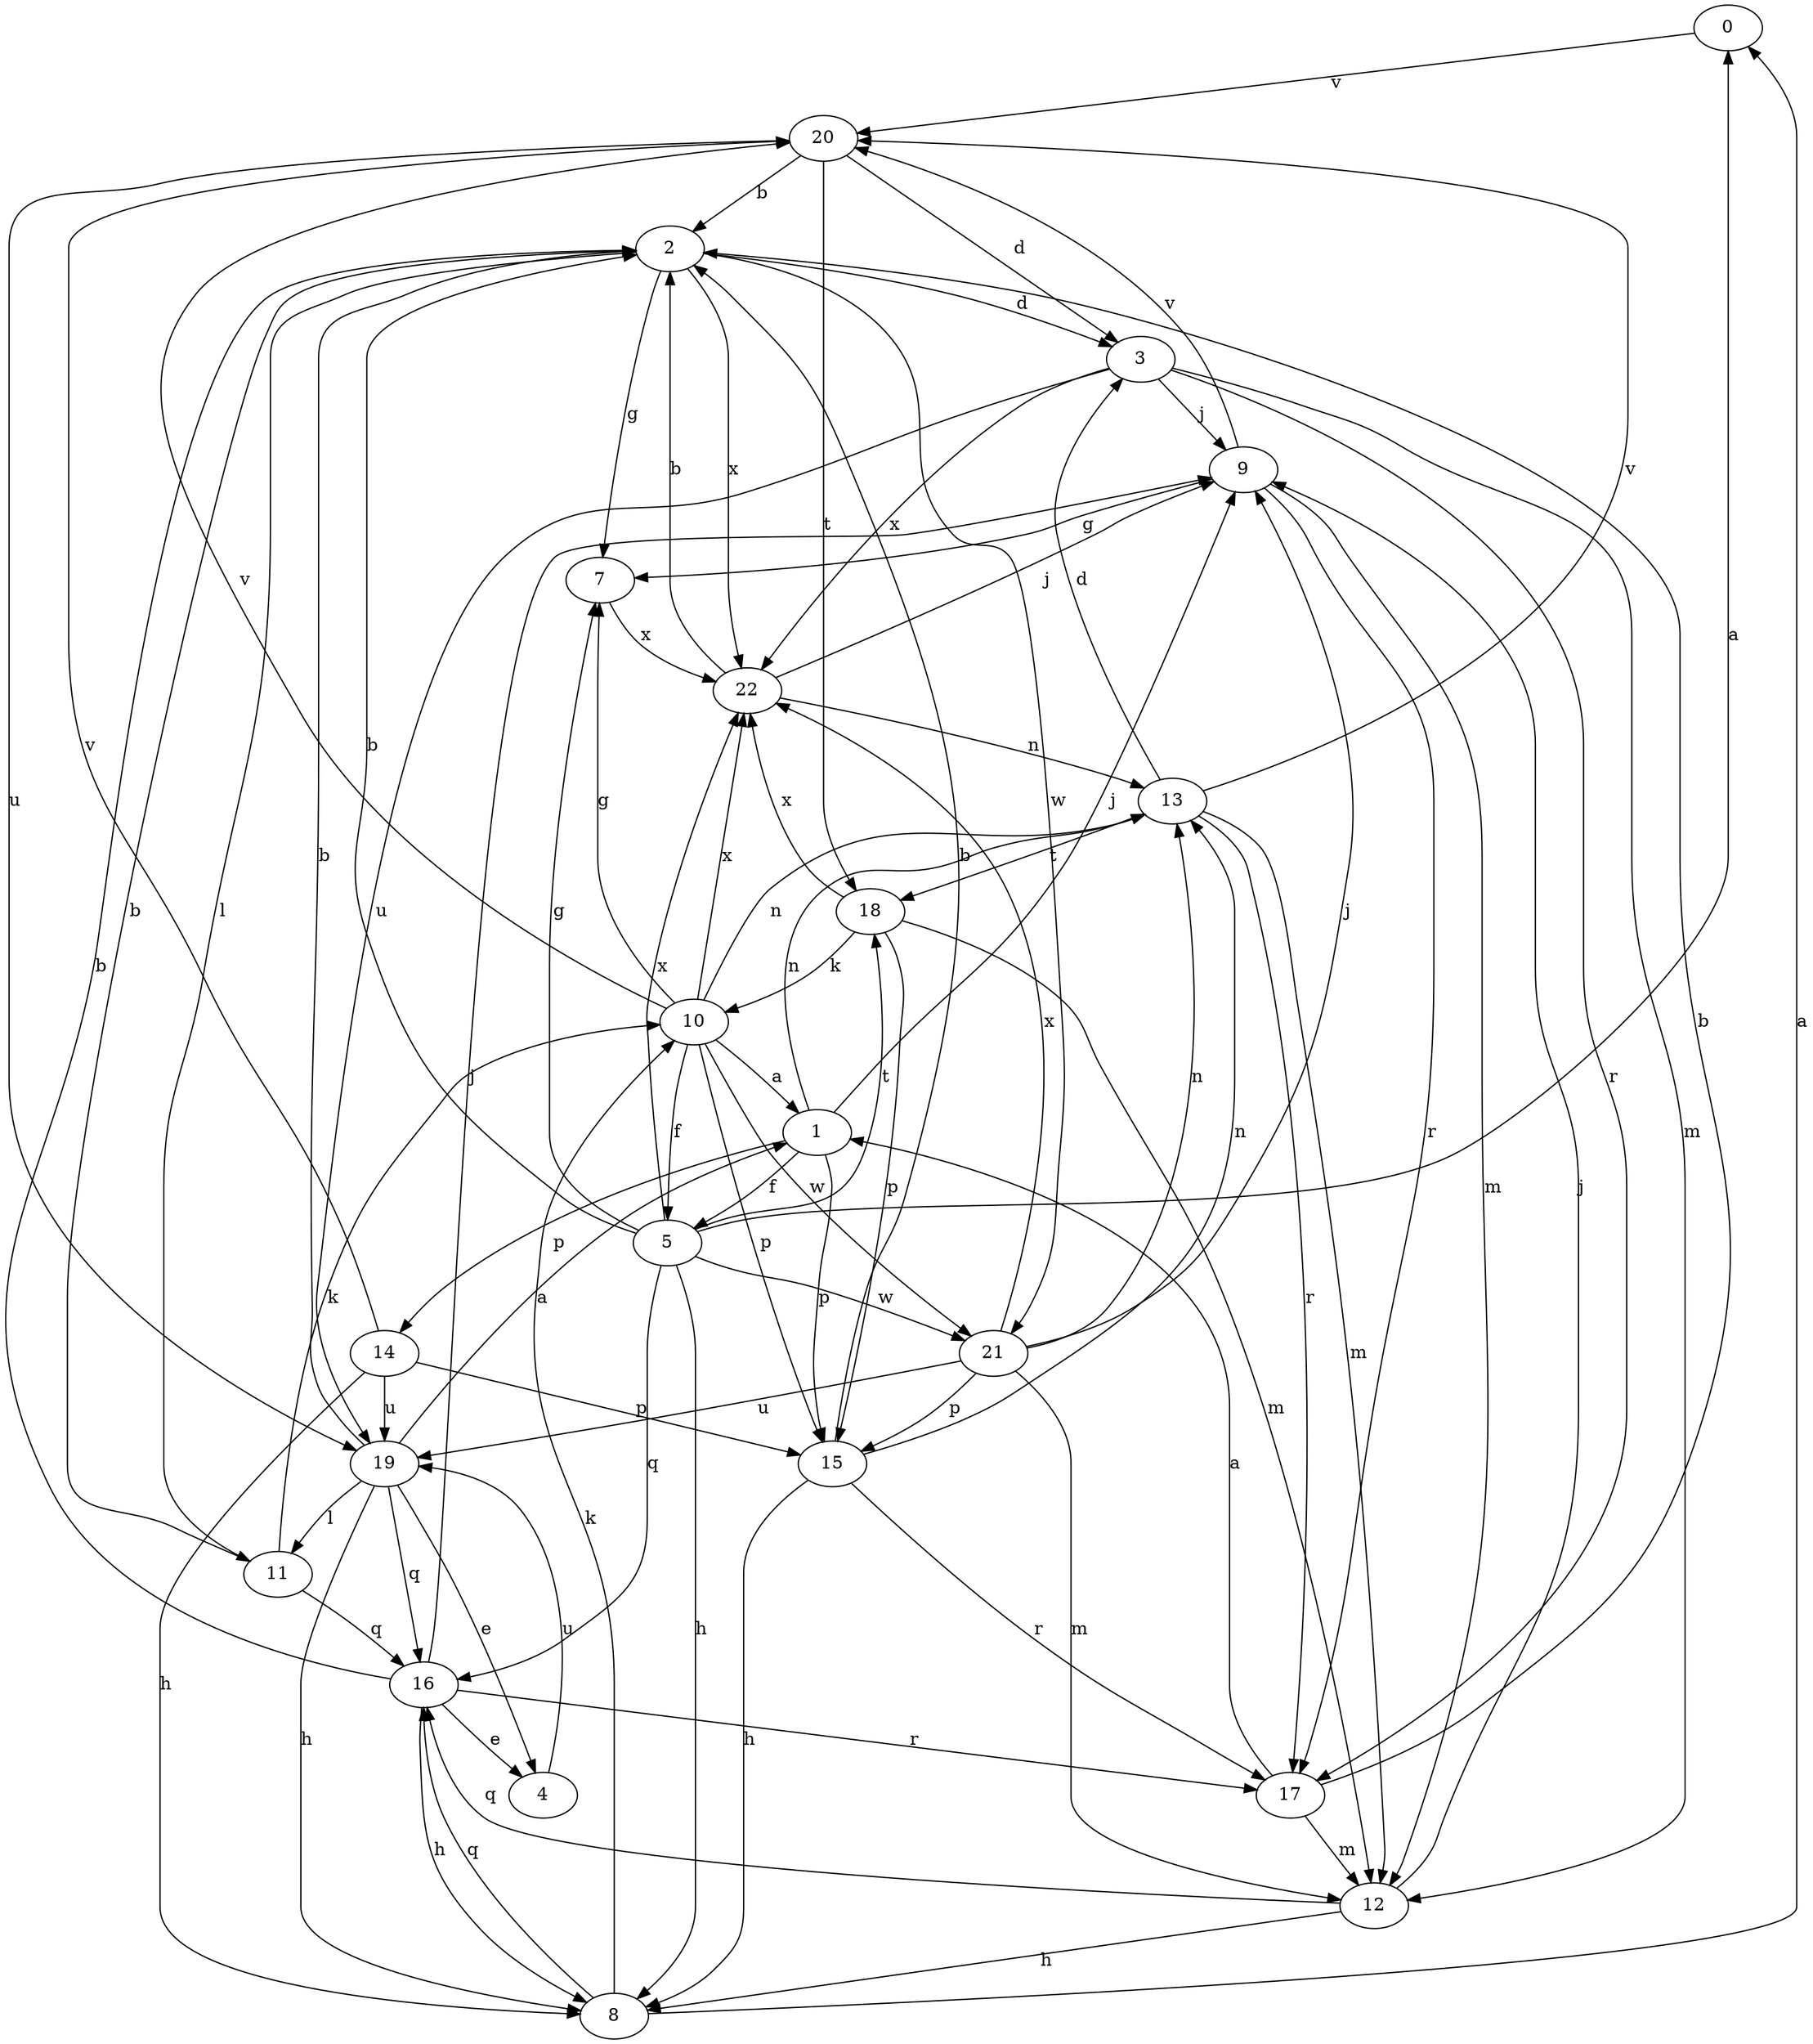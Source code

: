 strict digraph  {
0;
1;
2;
3;
4;
5;
7;
8;
9;
10;
11;
12;
13;
14;
15;
16;
17;
18;
19;
20;
21;
22;
0 -> 20  [label=v];
1 -> 5  [label=f];
1 -> 9  [label=j];
1 -> 13  [label=n];
1 -> 14  [label=p];
1 -> 15  [label=p];
2 -> 3  [label=d];
2 -> 7  [label=g];
2 -> 11  [label=l];
2 -> 21  [label=w];
2 -> 22  [label=x];
3 -> 9  [label=j];
3 -> 12  [label=m];
3 -> 17  [label=r];
3 -> 19  [label=u];
3 -> 22  [label=x];
4 -> 19  [label=u];
5 -> 0  [label=a];
5 -> 2  [label=b];
5 -> 7  [label=g];
5 -> 8  [label=h];
5 -> 16  [label=q];
5 -> 18  [label=t];
5 -> 21  [label=w];
5 -> 22  [label=x];
7 -> 22  [label=x];
8 -> 0  [label=a];
8 -> 10  [label=k];
8 -> 16  [label=q];
9 -> 7  [label=g];
9 -> 12  [label=m];
9 -> 17  [label=r];
9 -> 20  [label=v];
10 -> 1  [label=a];
10 -> 5  [label=f];
10 -> 7  [label=g];
10 -> 13  [label=n];
10 -> 15  [label=p];
10 -> 20  [label=v];
10 -> 21  [label=w];
10 -> 22  [label=x];
11 -> 2  [label=b];
11 -> 10  [label=k];
11 -> 16  [label=q];
12 -> 8  [label=h];
12 -> 9  [label=j];
12 -> 16  [label=q];
13 -> 3  [label=d];
13 -> 12  [label=m];
13 -> 17  [label=r];
13 -> 18  [label=t];
13 -> 20  [label=v];
14 -> 8  [label=h];
14 -> 15  [label=p];
14 -> 19  [label=u];
14 -> 20  [label=v];
15 -> 2  [label=b];
15 -> 8  [label=h];
15 -> 13  [label=n];
15 -> 17  [label=r];
16 -> 2  [label=b];
16 -> 4  [label=e];
16 -> 8  [label=h];
16 -> 9  [label=j];
16 -> 17  [label=r];
17 -> 1  [label=a];
17 -> 2  [label=b];
17 -> 12  [label=m];
18 -> 10  [label=k];
18 -> 12  [label=m];
18 -> 15  [label=p];
18 -> 22  [label=x];
19 -> 1  [label=a];
19 -> 2  [label=b];
19 -> 4  [label=e];
19 -> 8  [label=h];
19 -> 11  [label=l];
19 -> 16  [label=q];
20 -> 2  [label=b];
20 -> 3  [label=d];
20 -> 18  [label=t];
20 -> 19  [label=u];
21 -> 9  [label=j];
21 -> 12  [label=m];
21 -> 13  [label=n];
21 -> 15  [label=p];
21 -> 19  [label=u];
21 -> 22  [label=x];
22 -> 2  [label=b];
22 -> 9  [label=j];
22 -> 13  [label=n];
}
